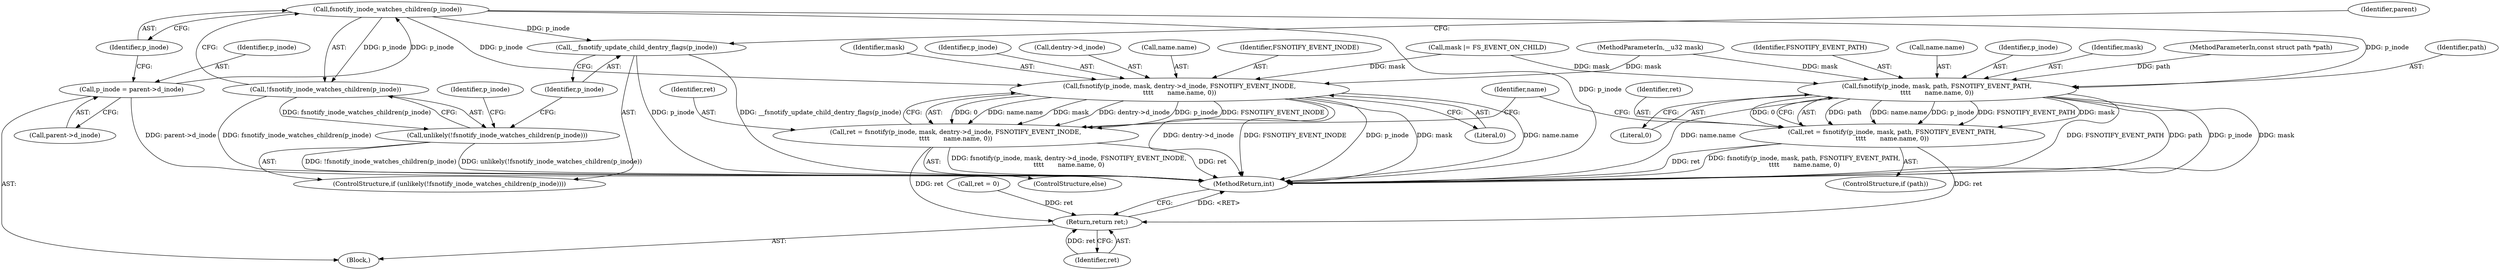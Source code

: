digraph "0_linux_49d31c2f389acfe83417083e1208422b4091cd9e_1@pointer" {
"1000141" [label="(Call,fsnotify_inode_watches_children(p_inode))"];
"1000133" [label="(Call,p_inode = parent->d_inode)"];
"1000140" [label="(Call,!fsnotify_inode_watches_children(p_inode))"];
"1000139" [label="(Call,unlikely(!fsnotify_inode_watches_children(p_inode)))"];
"1000143" [label="(Call,__fsnotify_update_child_dentry_flags(p_inode))"];
"1000165" [label="(Call,fsnotify(p_inode, mask, path, FSNOTIFY_EVENT_PATH,\n\t\t\t\t       name.name, 0))"];
"1000163" [label="(Call,ret = fsnotify(p_inode, mask, path, FSNOTIFY_EVENT_PATH,\n\t\t\t\t       name.name, 0))"];
"1000193" [label="(Return,return ret;)"];
"1000177" [label="(Call,fsnotify(p_inode, mask, dentry->d_inode, FSNOTIFY_EVENT_INODE,\n\t\t\t\t       name.name, 0))"];
"1000175" [label="(Call,ret = fsnotify(p_inode, mask, dentry->d_inode, FSNOTIFY_EVENT_INODE,\n\t\t\t\t       name.name, 0))"];
"1000168" [label="(Identifier,path)"];
"1000154" [label="(Call,mask |= FS_EVENT_ON_CHILD)"];
"1000135" [label="(Call,parent->d_inode)"];
"1000142" [label="(Identifier,p_inode)"];
"1000195" [label="(MethodReturn,int)"];
"1000138" [label="(ControlStructure,if (unlikely(!fsnotify_inode_watches_children(p_inode))))"];
"1000190" [label="(Identifier,name)"];
"1000193" [label="(Return,return ret;)"];
"1000175" [label="(Call,ret = fsnotify(p_inode, mask, dentry->d_inode, FSNOTIFY_EVENT_INODE,\n\t\t\t\t       name.name, 0))"];
"1000176" [label="(Identifier,ret)"];
"1000163" [label="(Call,ret = fsnotify(p_inode, mask, path, FSNOTIFY_EVENT_PATH,\n\t\t\t\t       name.name, 0))"];
"1000149" [label="(Identifier,p_inode)"];
"1000109" [label="(Call,ret = 0)"];
"1000169" [label="(Identifier,FSNOTIFY_EVENT_PATH)"];
"1000179" [label="(Identifier,mask)"];
"1000139" [label="(Call,unlikely(!fsnotify_inode_watches_children(p_inode)))"];
"1000174" [label="(ControlStructure,else)"];
"1000170" [label="(Call,name.name)"];
"1000166" [label="(Identifier,p_inode)"];
"1000192" [label="(Identifier,parent)"];
"1000140" [label="(Call,!fsnotify_inode_watches_children(p_inode))"];
"1000187" [label="(Literal,0)"];
"1000178" [label="(Identifier,p_inode)"];
"1000180" [label="(Call,dentry->d_inode)"];
"1000161" [label="(ControlStructure,if (path))"];
"1000177" [label="(Call,fsnotify(p_inode, mask, dentry->d_inode, FSNOTIFY_EVENT_INODE,\n\t\t\t\t       name.name, 0))"];
"1000104" [label="(MethodParameterIn,__u32 mask)"];
"1000144" [label="(Identifier,p_inode)"];
"1000143" [label="(Call,__fsnotify_update_child_dentry_flags(p_inode))"];
"1000164" [label="(Identifier,ret)"];
"1000173" [label="(Literal,0)"];
"1000165" [label="(Call,fsnotify(p_inode, mask, path, FSNOTIFY_EVENT_PATH,\n\t\t\t\t       name.name, 0))"];
"1000141" [label="(Call,fsnotify_inode_watches_children(p_inode))"];
"1000105" [label="(Block,)"];
"1000194" [label="(Identifier,ret)"];
"1000133" [label="(Call,p_inode = parent->d_inode)"];
"1000184" [label="(Call,name.name)"];
"1000167" [label="(Identifier,mask)"];
"1000134" [label="(Identifier,p_inode)"];
"1000102" [label="(MethodParameterIn,const struct path *path)"];
"1000183" [label="(Identifier,FSNOTIFY_EVENT_INODE)"];
"1000141" -> "1000140"  [label="AST: "];
"1000141" -> "1000142"  [label="CFG: "];
"1000142" -> "1000141"  [label="AST: "];
"1000140" -> "1000141"  [label="CFG: "];
"1000141" -> "1000195"  [label="DDG: p_inode"];
"1000141" -> "1000140"  [label="DDG: p_inode"];
"1000133" -> "1000141"  [label="DDG: p_inode"];
"1000141" -> "1000143"  [label="DDG: p_inode"];
"1000141" -> "1000165"  [label="DDG: p_inode"];
"1000141" -> "1000177"  [label="DDG: p_inode"];
"1000133" -> "1000105"  [label="AST: "];
"1000133" -> "1000135"  [label="CFG: "];
"1000134" -> "1000133"  [label="AST: "];
"1000135" -> "1000133"  [label="AST: "];
"1000142" -> "1000133"  [label="CFG: "];
"1000133" -> "1000195"  [label="DDG: parent->d_inode"];
"1000140" -> "1000139"  [label="AST: "];
"1000139" -> "1000140"  [label="CFG: "];
"1000140" -> "1000195"  [label="DDG: fsnotify_inode_watches_children(p_inode)"];
"1000140" -> "1000139"  [label="DDG: fsnotify_inode_watches_children(p_inode)"];
"1000139" -> "1000138"  [label="AST: "];
"1000144" -> "1000139"  [label="CFG: "];
"1000149" -> "1000139"  [label="CFG: "];
"1000139" -> "1000195"  [label="DDG: unlikely(!fsnotify_inode_watches_children(p_inode))"];
"1000139" -> "1000195"  [label="DDG: !fsnotify_inode_watches_children(p_inode)"];
"1000143" -> "1000138"  [label="AST: "];
"1000143" -> "1000144"  [label="CFG: "];
"1000144" -> "1000143"  [label="AST: "];
"1000192" -> "1000143"  [label="CFG: "];
"1000143" -> "1000195"  [label="DDG: p_inode"];
"1000143" -> "1000195"  [label="DDG: __fsnotify_update_child_dentry_flags(p_inode)"];
"1000165" -> "1000163"  [label="AST: "];
"1000165" -> "1000173"  [label="CFG: "];
"1000166" -> "1000165"  [label="AST: "];
"1000167" -> "1000165"  [label="AST: "];
"1000168" -> "1000165"  [label="AST: "];
"1000169" -> "1000165"  [label="AST: "];
"1000170" -> "1000165"  [label="AST: "];
"1000173" -> "1000165"  [label="AST: "];
"1000163" -> "1000165"  [label="CFG: "];
"1000165" -> "1000195"  [label="DDG: FSNOTIFY_EVENT_PATH"];
"1000165" -> "1000195"  [label="DDG: path"];
"1000165" -> "1000195"  [label="DDG: p_inode"];
"1000165" -> "1000195"  [label="DDG: mask"];
"1000165" -> "1000195"  [label="DDG: name.name"];
"1000165" -> "1000163"  [label="DDG: path"];
"1000165" -> "1000163"  [label="DDG: name.name"];
"1000165" -> "1000163"  [label="DDG: p_inode"];
"1000165" -> "1000163"  [label="DDG: FSNOTIFY_EVENT_PATH"];
"1000165" -> "1000163"  [label="DDG: mask"];
"1000165" -> "1000163"  [label="DDG: 0"];
"1000154" -> "1000165"  [label="DDG: mask"];
"1000104" -> "1000165"  [label="DDG: mask"];
"1000102" -> "1000165"  [label="DDG: path"];
"1000163" -> "1000161"  [label="AST: "];
"1000164" -> "1000163"  [label="AST: "];
"1000190" -> "1000163"  [label="CFG: "];
"1000163" -> "1000195"  [label="DDG: ret"];
"1000163" -> "1000195"  [label="DDG: fsnotify(p_inode, mask, path, FSNOTIFY_EVENT_PATH,\n\t\t\t\t       name.name, 0)"];
"1000163" -> "1000193"  [label="DDG: ret"];
"1000193" -> "1000105"  [label="AST: "];
"1000193" -> "1000194"  [label="CFG: "];
"1000194" -> "1000193"  [label="AST: "];
"1000195" -> "1000193"  [label="CFG: "];
"1000193" -> "1000195"  [label="DDG: <RET>"];
"1000194" -> "1000193"  [label="DDG: ret"];
"1000175" -> "1000193"  [label="DDG: ret"];
"1000109" -> "1000193"  [label="DDG: ret"];
"1000177" -> "1000175"  [label="AST: "];
"1000177" -> "1000187"  [label="CFG: "];
"1000178" -> "1000177"  [label="AST: "];
"1000179" -> "1000177"  [label="AST: "];
"1000180" -> "1000177"  [label="AST: "];
"1000183" -> "1000177"  [label="AST: "];
"1000184" -> "1000177"  [label="AST: "];
"1000187" -> "1000177"  [label="AST: "];
"1000175" -> "1000177"  [label="CFG: "];
"1000177" -> "1000195"  [label="DDG: p_inode"];
"1000177" -> "1000195"  [label="DDG: mask"];
"1000177" -> "1000195"  [label="DDG: name.name"];
"1000177" -> "1000195"  [label="DDG: dentry->d_inode"];
"1000177" -> "1000195"  [label="DDG: FSNOTIFY_EVENT_INODE"];
"1000177" -> "1000175"  [label="DDG: 0"];
"1000177" -> "1000175"  [label="DDG: name.name"];
"1000177" -> "1000175"  [label="DDG: mask"];
"1000177" -> "1000175"  [label="DDG: dentry->d_inode"];
"1000177" -> "1000175"  [label="DDG: p_inode"];
"1000177" -> "1000175"  [label="DDG: FSNOTIFY_EVENT_INODE"];
"1000154" -> "1000177"  [label="DDG: mask"];
"1000104" -> "1000177"  [label="DDG: mask"];
"1000175" -> "1000174"  [label="AST: "];
"1000176" -> "1000175"  [label="AST: "];
"1000190" -> "1000175"  [label="CFG: "];
"1000175" -> "1000195"  [label="DDG: ret"];
"1000175" -> "1000195"  [label="DDG: fsnotify(p_inode, mask, dentry->d_inode, FSNOTIFY_EVENT_INODE,\n\t\t\t\t       name.name, 0)"];
}
